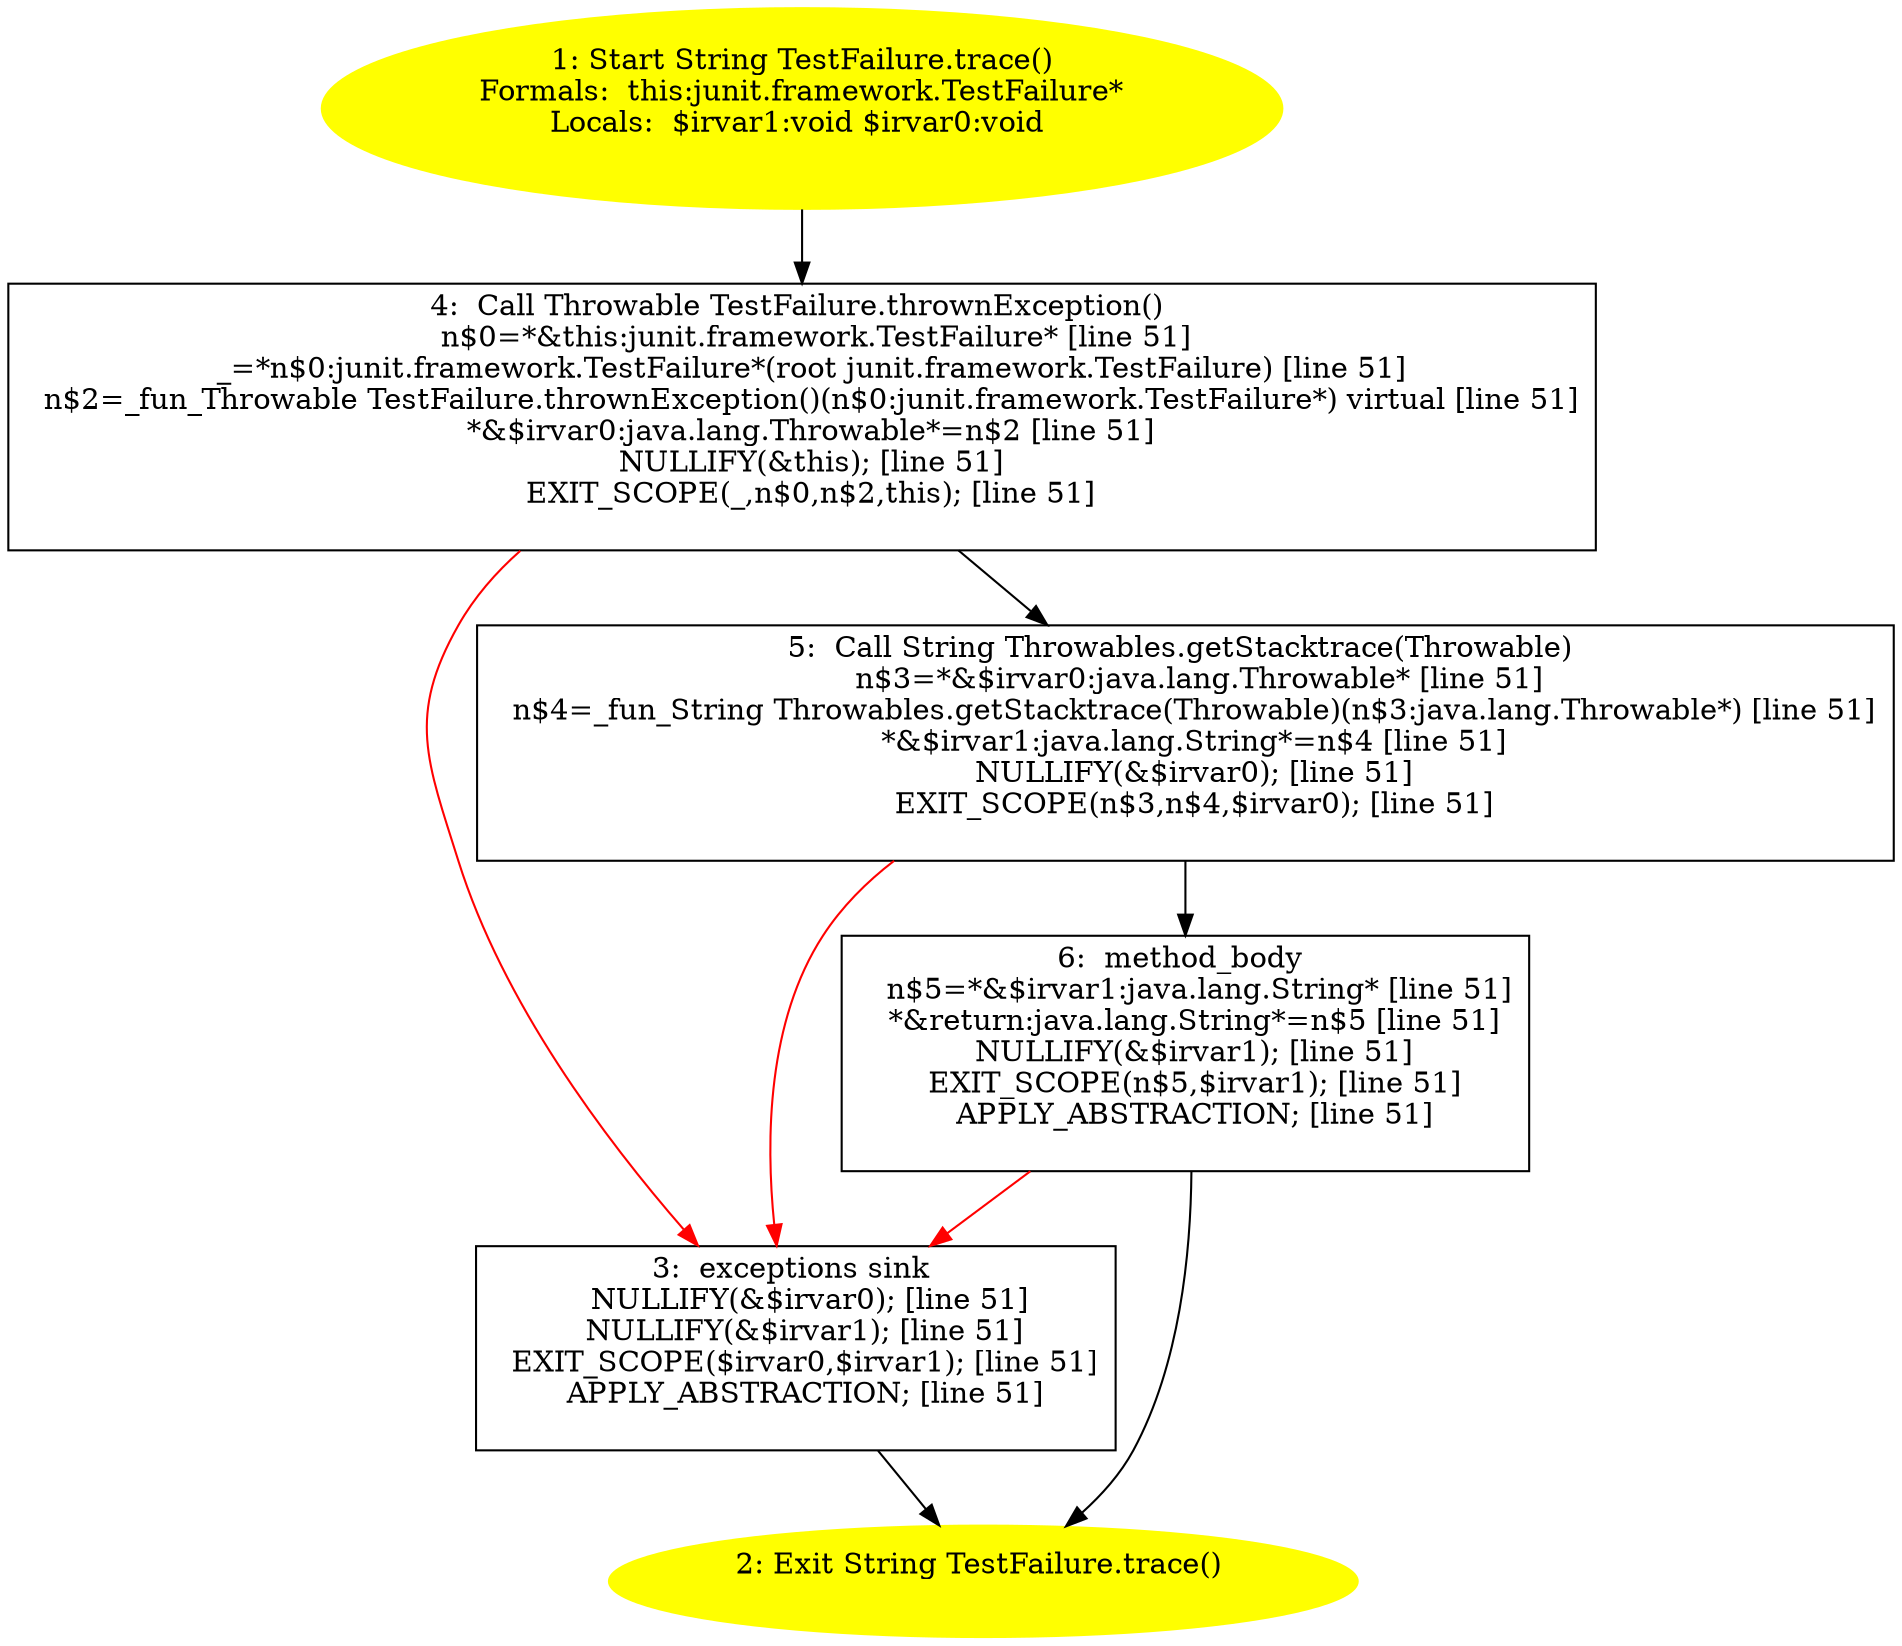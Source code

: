 /* @generated */
digraph cfg {
"junit.framework.TestFailure.trace():java.lang.String.0802bcf4b2432309de9261519278e960_1" [label="1: Start String TestFailure.trace()\nFormals:  this:junit.framework.TestFailure*\nLocals:  $irvar1:void $irvar0:void \n  " color=yellow style=filled]
	

	 "junit.framework.TestFailure.trace():java.lang.String.0802bcf4b2432309de9261519278e960_1" -> "junit.framework.TestFailure.trace():java.lang.String.0802bcf4b2432309de9261519278e960_4" ;
"junit.framework.TestFailure.trace():java.lang.String.0802bcf4b2432309de9261519278e960_2" [label="2: Exit String TestFailure.trace() \n  " color=yellow style=filled]
	

"junit.framework.TestFailure.trace():java.lang.String.0802bcf4b2432309de9261519278e960_3" [label="3:  exceptions sink \n   NULLIFY(&$irvar0); [line 51]\n  NULLIFY(&$irvar1); [line 51]\n  EXIT_SCOPE($irvar0,$irvar1); [line 51]\n  APPLY_ABSTRACTION; [line 51]\n " shape="box"]
	

	 "junit.framework.TestFailure.trace():java.lang.String.0802bcf4b2432309de9261519278e960_3" -> "junit.framework.TestFailure.trace():java.lang.String.0802bcf4b2432309de9261519278e960_2" ;
"junit.framework.TestFailure.trace():java.lang.String.0802bcf4b2432309de9261519278e960_4" [label="4:  Call Throwable TestFailure.thrownException() \n   n$0=*&this:junit.framework.TestFailure* [line 51]\n  _=*n$0:junit.framework.TestFailure*(root junit.framework.TestFailure) [line 51]\n  n$2=_fun_Throwable TestFailure.thrownException()(n$0:junit.framework.TestFailure*) virtual [line 51]\n  *&$irvar0:java.lang.Throwable*=n$2 [line 51]\n  NULLIFY(&this); [line 51]\n  EXIT_SCOPE(_,n$0,n$2,this); [line 51]\n " shape="box"]
	

	 "junit.framework.TestFailure.trace():java.lang.String.0802bcf4b2432309de9261519278e960_4" -> "junit.framework.TestFailure.trace():java.lang.String.0802bcf4b2432309de9261519278e960_5" ;
	 "junit.framework.TestFailure.trace():java.lang.String.0802bcf4b2432309de9261519278e960_4" -> "junit.framework.TestFailure.trace():java.lang.String.0802bcf4b2432309de9261519278e960_3" [color="red" ];
"junit.framework.TestFailure.trace():java.lang.String.0802bcf4b2432309de9261519278e960_5" [label="5:  Call String Throwables.getStacktrace(Throwable) \n   n$3=*&$irvar0:java.lang.Throwable* [line 51]\n  n$4=_fun_String Throwables.getStacktrace(Throwable)(n$3:java.lang.Throwable*) [line 51]\n  *&$irvar1:java.lang.String*=n$4 [line 51]\n  NULLIFY(&$irvar0); [line 51]\n  EXIT_SCOPE(n$3,n$4,$irvar0); [line 51]\n " shape="box"]
	

	 "junit.framework.TestFailure.trace():java.lang.String.0802bcf4b2432309de9261519278e960_5" -> "junit.framework.TestFailure.trace():java.lang.String.0802bcf4b2432309de9261519278e960_6" ;
	 "junit.framework.TestFailure.trace():java.lang.String.0802bcf4b2432309de9261519278e960_5" -> "junit.framework.TestFailure.trace():java.lang.String.0802bcf4b2432309de9261519278e960_3" [color="red" ];
"junit.framework.TestFailure.trace():java.lang.String.0802bcf4b2432309de9261519278e960_6" [label="6:  method_body \n   n$5=*&$irvar1:java.lang.String* [line 51]\n  *&return:java.lang.String*=n$5 [line 51]\n  NULLIFY(&$irvar1); [line 51]\n  EXIT_SCOPE(n$5,$irvar1); [line 51]\n  APPLY_ABSTRACTION; [line 51]\n " shape="box"]
	

	 "junit.framework.TestFailure.trace():java.lang.String.0802bcf4b2432309de9261519278e960_6" -> "junit.framework.TestFailure.trace():java.lang.String.0802bcf4b2432309de9261519278e960_2" ;
	 "junit.framework.TestFailure.trace():java.lang.String.0802bcf4b2432309de9261519278e960_6" -> "junit.framework.TestFailure.trace():java.lang.String.0802bcf4b2432309de9261519278e960_3" [color="red" ];
}
